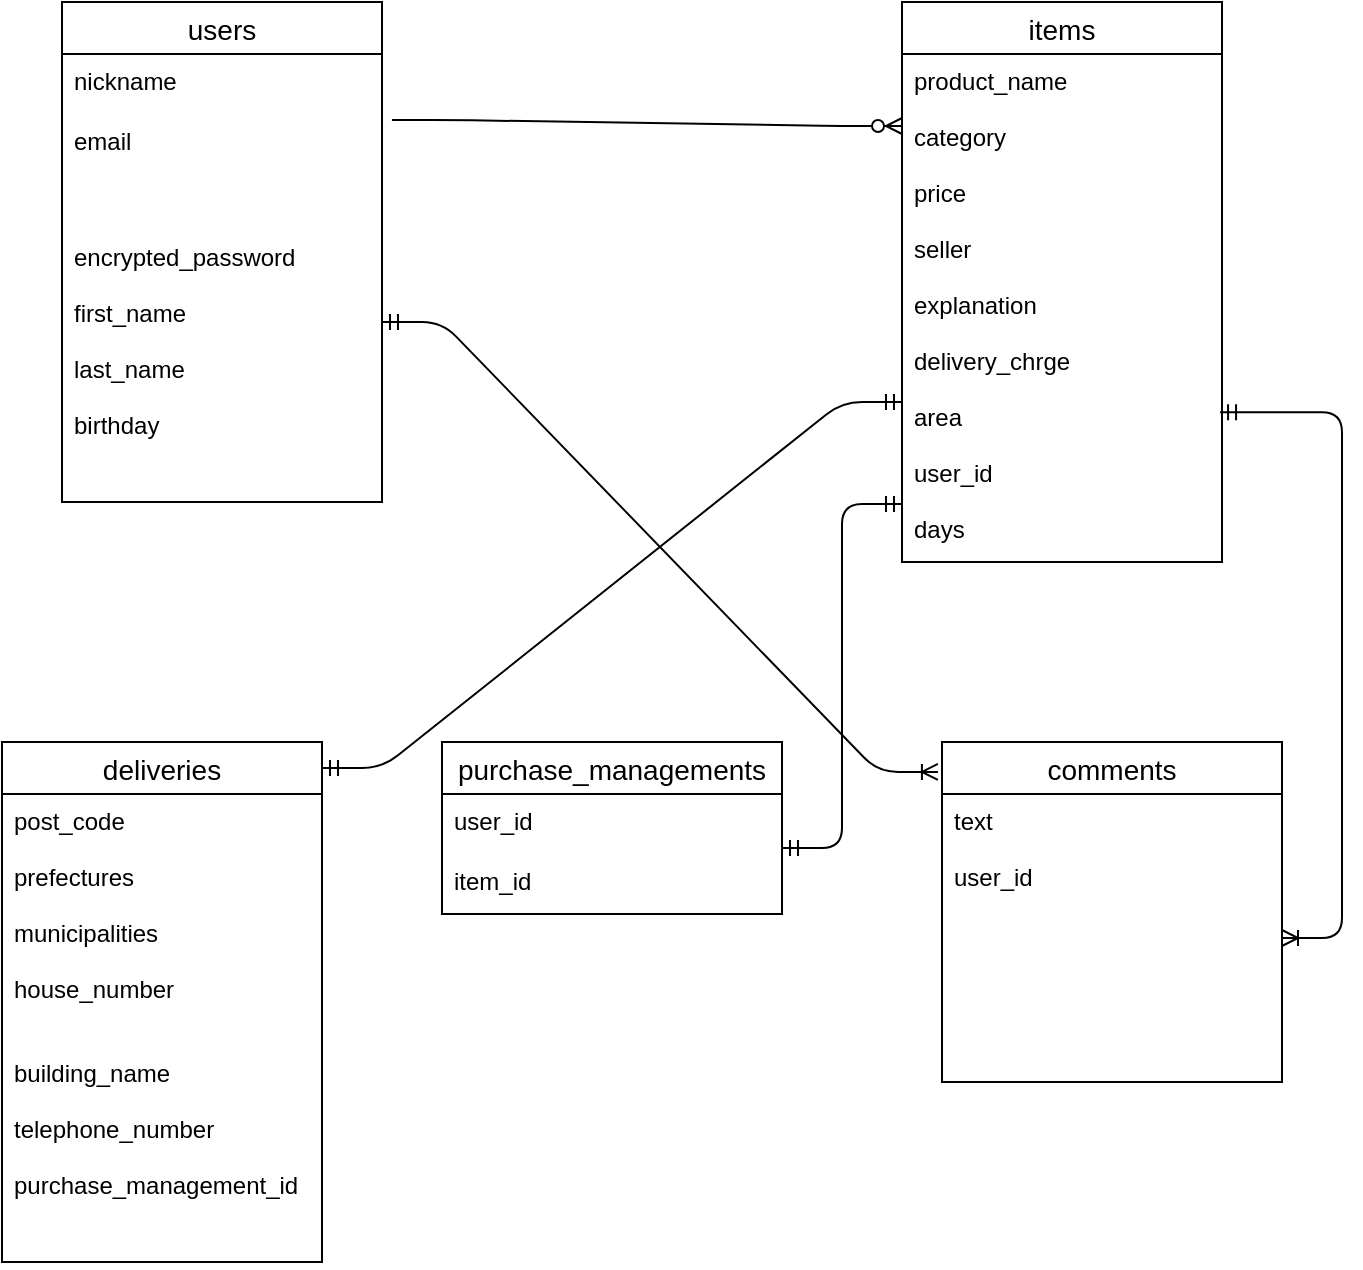 <mxfile>
    <diagram id="9Pw_zp0L_m7KAGA0ApZt" name="ページ1">
        <mxGraphModel dx="852" dy="553" grid="1" gridSize="10" guides="1" tooltips="1" connect="1" arrows="1" fold="1" page="1" pageScale="1" pageWidth="827" pageHeight="1169" math="0" shadow="0">
            <root>
                <mxCell id="0"/>
                <mxCell id="1" parent="0"/>
                <mxCell id="2" value="users" style="swimlane;fontStyle=0;childLayout=stackLayout;horizontal=1;startSize=26;horizontalStack=0;resizeParent=1;resizeParentMax=0;resizeLast=0;collapsible=1;marginBottom=0;align=center;fontSize=14;" parent="1" vertex="1">
                    <mxGeometry x="100" y="120" width="160" height="250" as="geometry"/>
                </mxCell>
                <mxCell id="3" value="nickname" style="text;strokeColor=none;fillColor=none;spacingLeft=4;spacingRight=4;overflow=hidden;rotatable=0;points=[[0,0.5],[1,0.5]];portConstraint=eastwest;fontSize=12;" parent="2" vertex="1">
                    <mxGeometry y="26" width="160" height="30" as="geometry"/>
                </mxCell>
                <mxCell id="4" value="email" style="text;strokeColor=none;fillColor=none;spacingLeft=4;spacingRight=4;overflow=hidden;rotatable=0;points=[[0,0.5],[1,0.5]];portConstraint=eastwest;fontSize=12;" parent="2" vertex="1">
                    <mxGeometry y="56" width="160" height="30" as="geometry"/>
                </mxCell>
                <mxCell id="5" value="&#10;&#10;encrypted_password&#10;&#10;first_name&#10;&#10;last_name&#10;&#10;birthday" style="text;strokeColor=none;fillColor=none;spacingLeft=4;spacingRight=4;overflow=hidden;rotatable=0;points=[[0,0.5],[1,0.5]];portConstraint=eastwest;fontSize=12;" parent="2" vertex="1">
                    <mxGeometry y="86" width="160" height="164" as="geometry"/>
                </mxCell>
                <mxCell id="6" value="items" style="swimlane;fontStyle=0;childLayout=stackLayout;horizontal=1;startSize=26;horizontalStack=0;resizeParent=1;resizeParentMax=0;resizeLast=0;collapsible=1;marginBottom=0;align=center;fontSize=14;" parent="1" vertex="1">
                    <mxGeometry x="520" y="120" width="160" height="280" as="geometry"/>
                </mxCell>
                <mxCell id="7" value="product_name&#10;&#10;category&#10;&#10;price&#10;&#10;seller&#10;&#10;explanation&#10;&#10;delivery_chrge&#10;&#10;area&#10;&#10;user_id&#10;&#10;days&#10;" style="text;strokeColor=none;fillColor=none;spacingLeft=4;spacingRight=4;overflow=hidden;rotatable=0;points=[[0,0.5],[1,0.5]];portConstraint=eastwest;fontSize=12;" parent="6" vertex="1">
                    <mxGeometry y="26" width="160" height="254" as="geometry"/>
                </mxCell>
                <mxCell id="8" value="comments" style="swimlane;fontStyle=0;childLayout=stackLayout;horizontal=1;startSize=26;horizontalStack=0;resizeParent=1;resizeParentMax=0;resizeLast=0;collapsible=1;marginBottom=0;align=center;fontSize=14;" parent="1" vertex="1">
                    <mxGeometry x="540" y="490" width="170" height="170" as="geometry"/>
                </mxCell>
                <mxCell id="9" value="text&#10;&#10;user_id" style="text;strokeColor=none;fillColor=none;spacingLeft=4;spacingRight=4;overflow=hidden;rotatable=0;points=[[0,0.5],[1,0.5]];portConstraint=eastwest;fontSize=12;" parent="8" vertex="1">
                    <mxGeometry y="26" width="170" height="144" as="geometry"/>
                </mxCell>
                <mxCell id="15" value="" style="edgeStyle=entityRelationEdgeStyle;fontSize=12;html=1;endArrow=ERzeroToMany;endFill=1;exitX=1.031;exitY=0.1;exitDx=0;exitDy=0;exitPerimeter=0;" parent="1" source="4" edge="1">
                    <mxGeometry width="100" height="100" relative="1" as="geometry">
                        <mxPoint x="360" y="220" as="sourcePoint"/>
                        <mxPoint x="520" y="182" as="targetPoint"/>
                    </mxGeometry>
                </mxCell>
                <mxCell id="16" value="deliveries" style="swimlane;fontStyle=0;childLayout=stackLayout;horizontal=1;startSize=26;horizontalStack=0;resizeParent=1;resizeParentMax=0;resizeLast=0;collapsible=1;marginBottom=0;align=center;fontSize=14;" parent="1" vertex="1">
                    <mxGeometry x="70" y="490" width="160" height="260" as="geometry"/>
                </mxCell>
                <mxCell id="17" value="post_code&#10;&#10;prefectures&#10;&#10;municipalities&#10;&#10;house_number&#10;&#10;&#10;building_name&#10;&#10;telephone_number&#10;&#10;purchase_management_id" style="text;strokeColor=none;fillColor=none;spacingLeft=4;spacingRight=4;overflow=hidden;rotatable=0;points=[[0,0.5],[1,0.5]];portConstraint=eastwest;fontSize=12;" parent="16" vertex="1">
                    <mxGeometry y="26" width="160" height="234" as="geometry"/>
                </mxCell>
                <mxCell id="21" value="purchase_managements" style="swimlane;fontStyle=0;childLayout=stackLayout;horizontal=1;startSize=26;horizontalStack=0;resizeParent=1;resizeParentMax=0;resizeLast=0;collapsible=1;marginBottom=0;align=center;fontSize=14;" parent="1" vertex="1">
                    <mxGeometry x="290" y="490" width="170" height="86" as="geometry"/>
                </mxCell>
                <mxCell id="22" value="user_id" style="text;strokeColor=none;fillColor=none;spacingLeft=4;spacingRight=4;overflow=hidden;rotatable=0;points=[[0,0.5],[1,0.5]];portConstraint=eastwest;fontSize=12;" parent="21" vertex="1">
                    <mxGeometry y="26" width="170" height="30" as="geometry"/>
                </mxCell>
                <mxCell id="23" value="item_id" style="text;strokeColor=none;fillColor=none;spacingLeft=4;spacingRight=4;overflow=hidden;rotatable=0;points=[[0,0.5],[1,0.5]];portConstraint=eastwest;fontSize=12;" parent="21" vertex="1">
                    <mxGeometry y="56" width="170" height="30" as="geometry"/>
                </mxCell>
                <mxCell id="25" value="" style="edgeStyle=entityRelationEdgeStyle;fontSize=12;html=1;endArrow=ERoneToMany;startArrow=ERmandOne;entryX=-0.012;entryY=0.088;entryDx=0;entryDy=0;entryPerimeter=0;" edge="1" parent="1" target="8">
                    <mxGeometry width="100" height="100" relative="1" as="geometry">
                        <mxPoint x="260" y="280" as="sourcePoint"/>
                        <mxPoint x="600" y="450" as="targetPoint"/>
                    </mxGeometry>
                </mxCell>
                <mxCell id="26" value="" style="edgeStyle=entityRelationEdgeStyle;fontSize=12;html=1;endArrow=ERoneToMany;startArrow=ERmandOne;exitX=0.994;exitY=0.705;exitDx=0;exitDy=0;exitPerimeter=0;" edge="1" parent="1" source="7" target="9">
                    <mxGeometry width="100" height="100" relative="1" as="geometry">
                        <mxPoint x="600" y="480" as="sourcePoint"/>
                        <mxPoint x="700" y="380" as="targetPoint"/>
                    </mxGeometry>
                </mxCell>
                <mxCell id="27" value="" style="edgeStyle=entityRelationEdgeStyle;fontSize=12;html=1;endArrow=ERmandOne;startArrow=ERmandOne;entryX=0;entryY=0.886;entryDx=0;entryDy=0;entryPerimeter=0;" edge="1" parent="1" target="7">
                    <mxGeometry width="100" height="100" relative="1" as="geometry">
                        <mxPoint x="460" y="543" as="sourcePoint"/>
                        <mxPoint x="480" y="330" as="targetPoint"/>
                    </mxGeometry>
                </mxCell>
                <mxCell id="28" value="" style="edgeStyle=entityRelationEdgeStyle;fontSize=12;html=1;endArrow=ERmandOne;startArrow=ERmandOne;exitX=1;exitY=0.05;exitDx=0;exitDy=0;exitPerimeter=0;" edge="1" parent="1" source="16">
                    <mxGeometry width="100" height="100" relative="1" as="geometry">
                        <mxPoint x="310" y="330" as="sourcePoint"/>
                        <mxPoint x="520" y="320" as="targetPoint"/>
                    </mxGeometry>
                </mxCell>
            </root>
        </mxGraphModel>
    </diagram>
</mxfile>